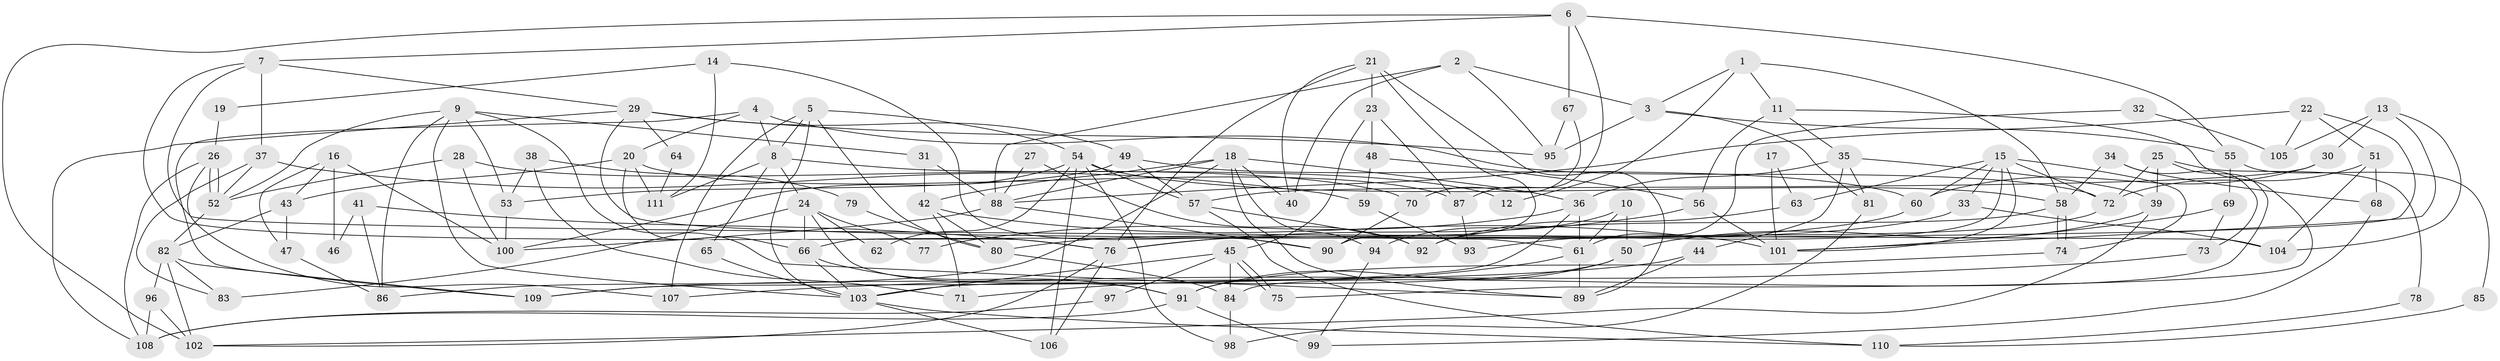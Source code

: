 // coarse degree distribution, {4: 0.21428571428571427, 7: 0.07142857142857142, 3: 0.08928571428571429, 6: 0.14285714285714285, 8: 0.05357142857142857, 5: 0.2857142857142857, 9: 0.05357142857142857, 2: 0.05357142857142857, 10: 0.017857142857142856, 12: 0.017857142857142856}
// Generated by graph-tools (version 1.1) at 2025/37/03/04/25 23:37:14]
// undirected, 111 vertices, 222 edges
graph export_dot {
  node [color=gray90,style=filled];
  1;
  2;
  3;
  4;
  5;
  6;
  7;
  8;
  9;
  10;
  11;
  12;
  13;
  14;
  15;
  16;
  17;
  18;
  19;
  20;
  21;
  22;
  23;
  24;
  25;
  26;
  27;
  28;
  29;
  30;
  31;
  32;
  33;
  34;
  35;
  36;
  37;
  38;
  39;
  40;
  41;
  42;
  43;
  44;
  45;
  46;
  47;
  48;
  49;
  50;
  51;
  52;
  53;
  54;
  55;
  56;
  57;
  58;
  59;
  60;
  61;
  62;
  63;
  64;
  65;
  66;
  67;
  68;
  69;
  70;
  71;
  72;
  73;
  74;
  75;
  76;
  77;
  78;
  79;
  80;
  81;
  82;
  83;
  84;
  85;
  86;
  87;
  88;
  89;
  90;
  91;
  92;
  93;
  94;
  95;
  96;
  97;
  98;
  99;
  100;
  101;
  102;
  103;
  104;
  105;
  106;
  107;
  108;
  109;
  110;
  111;
  1 -- 3;
  1 -- 58;
  1 -- 11;
  1 -- 12;
  2 -- 40;
  2 -- 95;
  2 -- 3;
  2 -- 88;
  3 -- 81;
  3 -- 55;
  3 -- 95;
  4 -- 109;
  4 -- 72;
  4 -- 8;
  4 -- 20;
  5 -- 54;
  5 -- 8;
  5 -- 80;
  5 -- 103;
  5 -- 107;
  6 -- 7;
  6 -- 87;
  6 -- 55;
  6 -- 67;
  6 -- 102;
  7 -- 29;
  7 -- 76;
  7 -- 37;
  7 -- 104;
  8 -- 24;
  8 -- 12;
  8 -- 65;
  8 -- 111;
  9 -- 86;
  9 -- 31;
  9 -- 52;
  9 -- 53;
  9 -- 89;
  9 -- 103;
  10 -- 50;
  10 -- 61;
  10 -- 94;
  11 -- 35;
  11 -- 56;
  11 -- 75;
  13 -- 101;
  13 -- 104;
  13 -- 30;
  13 -- 105;
  14 -- 90;
  14 -- 111;
  14 -- 19;
  15 -- 72;
  15 -- 74;
  15 -- 33;
  15 -- 60;
  15 -- 63;
  15 -- 90;
  15 -- 101;
  16 -- 43;
  16 -- 100;
  16 -- 46;
  16 -- 47;
  17 -- 101;
  17 -- 63;
  18 -- 88;
  18 -- 89;
  18 -- 36;
  18 -- 40;
  18 -- 42;
  18 -- 86;
  18 -- 94;
  19 -- 26;
  20 -- 66;
  20 -- 43;
  20 -- 87;
  20 -- 111;
  21 -- 76;
  21 -- 89;
  21 -- 23;
  21 -- 40;
  21 -- 90;
  22 -- 88;
  22 -- 66;
  22 -- 51;
  22 -- 105;
  23 -- 45;
  23 -- 48;
  23 -- 87;
  24 -- 66;
  24 -- 83;
  24 -- 62;
  24 -- 77;
  24 -- 91;
  25 -- 72;
  25 -- 84;
  25 -- 39;
  25 -- 78;
  26 -- 108;
  26 -- 52;
  26 -- 52;
  26 -- 107;
  27 -- 92;
  27 -- 88;
  28 -- 52;
  28 -- 100;
  28 -- 70;
  29 -- 108;
  29 -- 95;
  29 -- 49;
  29 -- 61;
  29 -- 64;
  30 -- 60;
  30 -- 57;
  31 -- 88;
  31 -- 42;
  32 -- 105;
  32 -- 61;
  33 -- 76;
  33 -- 104;
  34 -- 73;
  34 -- 58;
  34 -- 68;
  35 -- 39;
  35 -- 36;
  35 -- 44;
  35 -- 81;
  36 -- 61;
  36 -- 77;
  36 -- 109;
  37 -- 52;
  37 -- 59;
  37 -- 83;
  38 -- 71;
  38 -- 53;
  38 -- 79;
  39 -- 50;
  39 -- 102;
  41 -- 76;
  41 -- 86;
  41 -- 46;
  42 -- 101;
  42 -- 71;
  42 -- 80;
  43 -- 82;
  43 -- 47;
  44 -- 109;
  44 -- 89;
  45 -- 75;
  45 -- 75;
  45 -- 103;
  45 -- 84;
  45 -- 97;
  47 -- 86;
  48 -- 56;
  48 -- 59;
  49 -- 60;
  49 -- 53;
  49 -- 57;
  50 -- 103;
  50 -- 91;
  51 -- 104;
  51 -- 68;
  51 -- 72;
  52 -- 82;
  53 -- 100;
  54 -- 57;
  54 -- 100;
  54 -- 58;
  54 -- 62;
  54 -- 98;
  54 -- 106;
  55 -- 69;
  55 -- 85;
  56 -- 76;
  56 -- 101;
  57 -- 92;
  57 -- 110;
  58 -- 74;
  58 -- 74;
  58 -- 92;
  59 -- 93;
  60 -- 80;
  61 -- 89;
  61 -- 71;
  63 -- 92;
  64 -- 111;
  65 -- 103;
  66 -- 103;
  66 -- 91;
  67 -- 70;
  67 -- 95;
  68 -- 99;
  69 -- 101;
  69 -- 73;
  70 -- 90;
  72 -- 93;
  73 -- 107;
  74 -- 91;
  76 -- 102;
  76 -- 106;
  78 -- 110;
  79 -- 80;
  80 -- 84;
  81 -- 98;
  82 -- 102;
  82 -- 83;
  82 -- 96;
  82 -- 109;
  84 -- 98;
  85 -- 110;
  87 -- 93;
  88 -- 90;
  88 -- 100;
  91 -- 99;
  91 -- 108;
  94 -- 99;
  96 -- 102;
  96 -- 108;
  97 -- 108;
  103 -- 106;
  103 -- 110;
}
